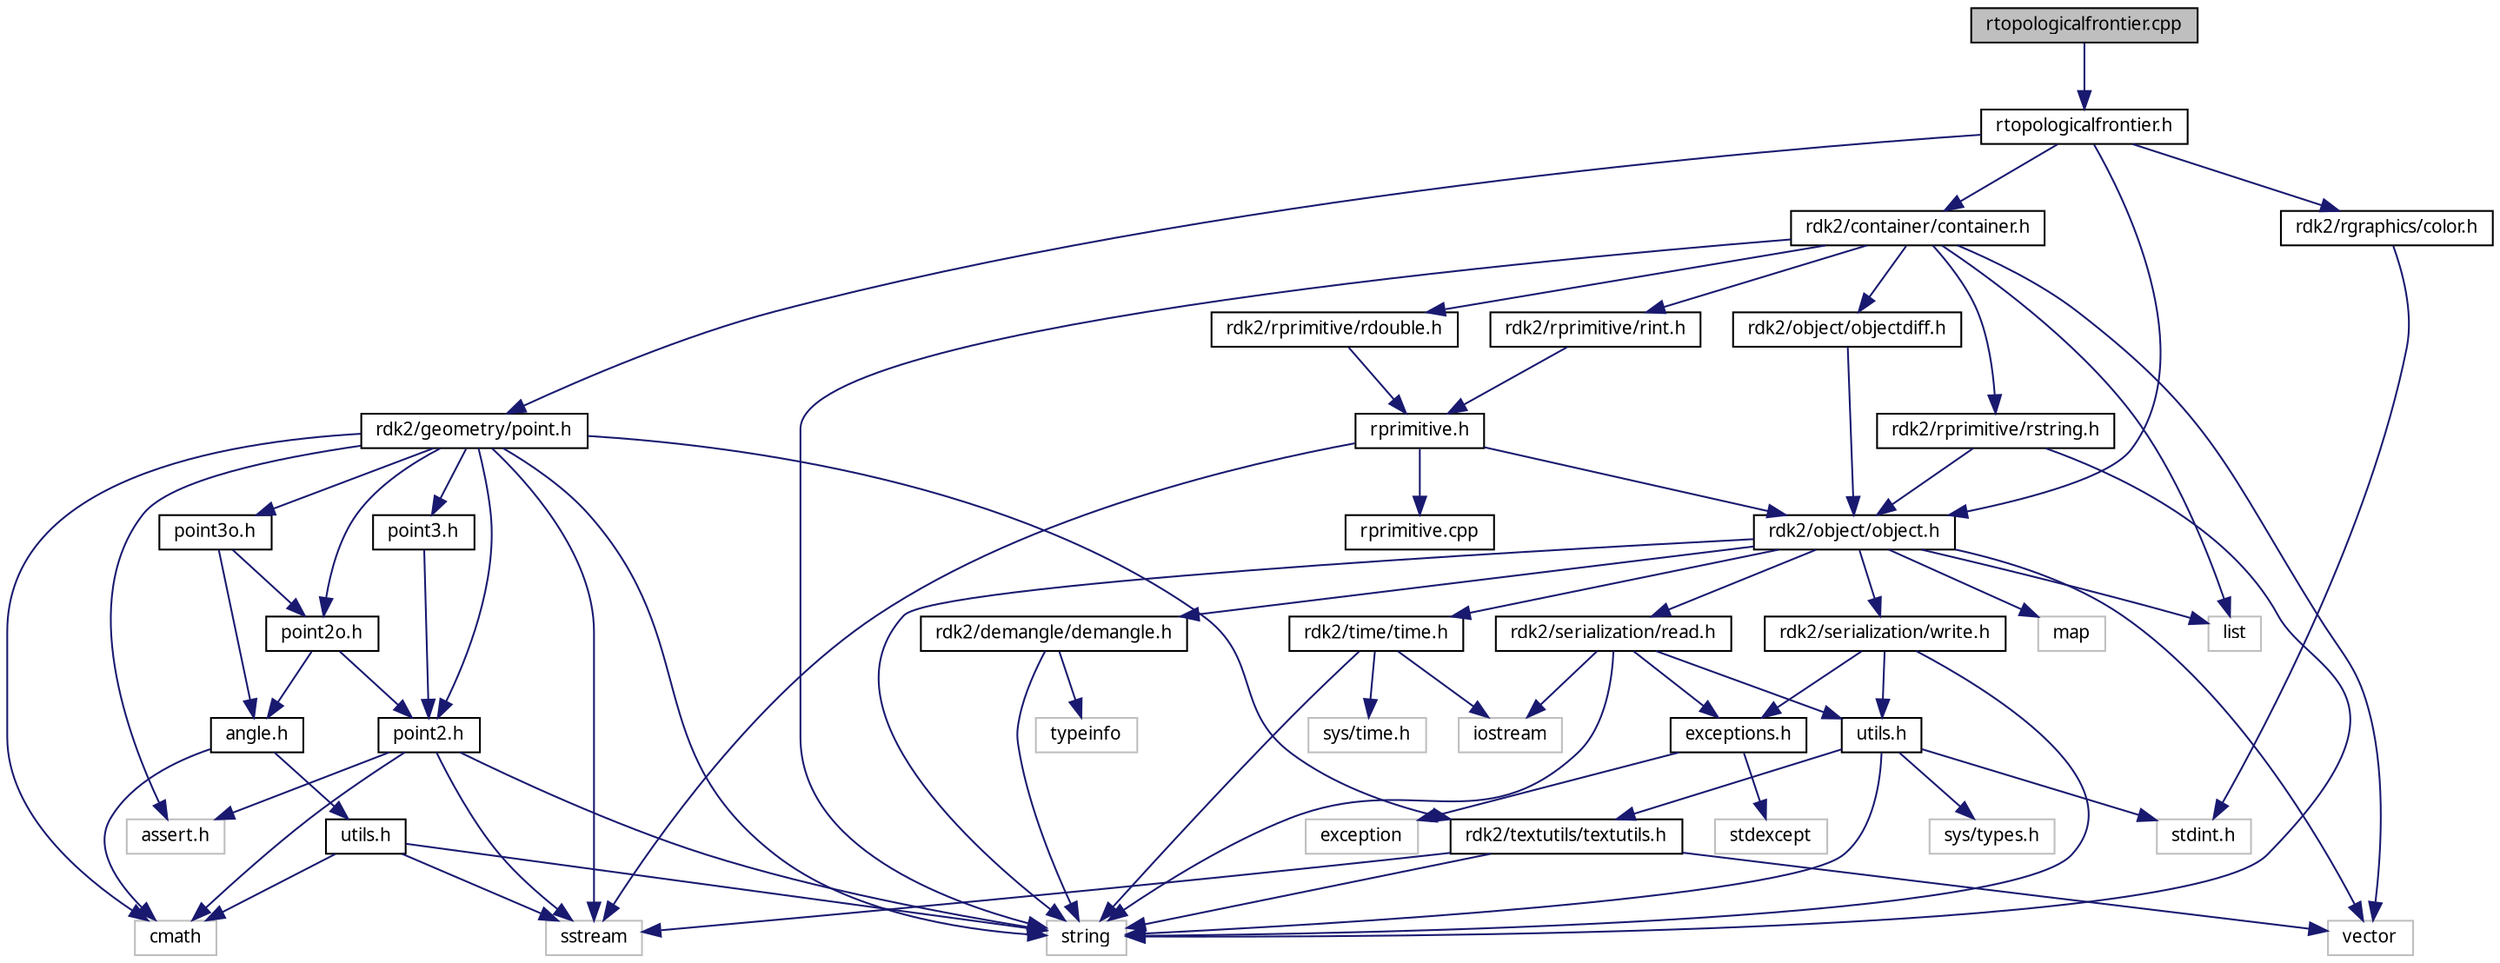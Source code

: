digraph G
{
  edge [fontname="FreeSans.ttf",fontsize=10,labelfontname="FreeSans.ttf",labelfontsize=10];
  node [fontname="FreeSans.ttf",fontsize=10,shape=record];
  Node1 [label="rtopologicalfrontier.cpp",height=0.2,width=0.4,color="black", fillcolor="grey75", style="filled" fontcolor="black"];
  Node1 -> Node2 [color="midnightblue",fontsize=10,style="solid",fontname="FreeSans.ttf"];
  Node2 [label="rtopologicalfrontier.h",height=0.2,width=0.4,color="black", fillcolor="white", style="filled",URL="$rtopologicalfrontier_8h.html"];
  Node2 -> Node3 [color="midnightblue",fontsize=10,style="solid",fontname="FreeSans.ttf"];
  Node3 [label="rdk2/object/object.h",height=0.2,width=0.4,color="black", fillcolor="white", style="filled",URL="$object_8h-source.html"];
  Node3 -> Node4 [color="midnightblue",fontsize=10,style="solid",fontname="FreeSans.ttf"];
  Node4 [label="list",height=0.2,width=0.4,color="grey75", fillcolor="white", style="filled"];
  Node3 -> Node5 [color="midnightblue",fontsize=10,style="solid",fontname="FreeSans.ttf"];
  Node5 [label="vector",height=0.2,width=0.4,color="grey75", fillcolor="white", style="filled"];
  Node3 -> Node6 [color="midnightblue",fontsize=10,style="solid",fontname="FreeSans.ttf"];
  Node6 [label="map",height=0.2,width=0.4,color="grey75", fillcolor="white", style="filled"];
  Node3 -> Node7 [color="midnightblue",fontsize=10,style="solid",fontname="FreeSans.ttf"];
  Node7 [label="string",height=0.2,width=0.4,color="grey75", fillcolor="white", style="filled"];
  Node3 -> Node8 [color="midnightblue",fontsize=10,style="solid",fontname="FreeSans.ttf"];
  Node8 [label="rdk2/demangle/demangle.h",height=0.2,width=0.4,color="black", fillcolor="white", style="filled",URL="$demangle_8h-source.html"];
  Node8 -> Node9 [color="midnightblue",fontsize=10,style="solid",fontname="FreeSans.ttf"];
  Node9 [label="typeinfo",height=0.2,width=0.4,color="grey75", fillcolor="white", style="filled"];
  Node8 -> Node7 [color="midnightblue",fontsize=10,style="solid",fontname="FreeSans.ttf"];
  Node3 -> Node10 [color="midnightblue",fontsize=10,style="solid",fontname="FreeSans.ttf"];
  Node10 [label="rdk2/serialization/read.h",height=0.2,width=0.4,color="black", fillcolor="white", style="filled",URL="$read_8h-source.html"];
  Node10 -> Node7 [color="midnightblue",fontsize=10,style="solid",fontname="FreeSans.ttf"];
  Node10 -> Node11 [color="midnightblue",fontsize=10,style="solid",fontname="FreeSans.ttf"];
  Node11 [label="iostream",height=0.2,width=0.4,color="grey75", fillcolor="white", style="filled"];
  Node10 -> Node12 [color="midnightblue",fontsize=10,style="solid",fontname="FreeSans.ttf"];
  Node12 [label="utils.h",height=0.2,width=0.4,color="black", fillcolor="white", style="filled",URL="$serialization_2utils_8h.html"];
  Node12 -> Node7 [color="midnightblue",fontsize=10,style="solid",fontname="FreeSans.ttf"];
  Node12 -> Node13 [color="midnightblue",fontsize=10,style="solid",fontname="FreeSans.ttf"];
  Node13 [label="sys/types.h",height=0.2,width=0.4,color="grey75", fillcolor="white", style="filled",tooltip="AC: sicuro sicuro di includere tutto nel namespace RDK2? Se sono dichiarazioni globali..."];
  Node12 -> Node14 [color="midnightblue",fontsize=10,style="solid",fontname="FreeSans.ttf"];
  Node14 [label="stdint.h",height=0.2,width=0.4,color="grey75", fillcolor="white", style="filled",tooltip="AC: sicuro sicuro di includere tutto nel namespace RDK2? Se sono dichiarazioni globali..."];
  Node12 -> Node15 [color="midnightblue",fontsize=10,style="solid",fontname="FreeSans.ttf"];
  Node15 [label="rdk2/textutils/textutils.h",height=0.2,width=0.4,color="black", fillcolor="white", style="filled",URL="$textutils_8h-source.html",tooltip="AC: sicuro sicuro di includere tutto nel namespace RDK2? Se sono dichiarazioni globali..."];
  Node15 -> Node5 [color="midnightblue",fontsize=10,style="solid",fontname="FreeSans.ttf"];
  Node15 -> Node7 [color="midnightblue",fontsize=10,style="solid",fontname="FreeSans.ttf"];
  Node15 -> Node16 [color="midnightblue",fontsize=10,style="solid",fontname="FreeSans.ttf"];
  Node16 [label="sstream",height=0.2,width=0.4,color="grey75", fillcolor="white", style="filled"];
  Node10 -> Node17 [color="midnightblue",fontsize=10,style="solid",fontname="FreeSans.ttf"];
  Node17 [label="exceptions.h",height=0.2,width=0.4,color="black", fillcolor="white", style="filled",URL="$serialization_2exceptions_8h-source.html"];
  Node17 -> Node18 [color="midnightblue",fontsize=10,style="solid",fontname="FreeSans.ttf"];
  Node18 [label="exception",height=0.2,width=0.4,color="grey75", fillcolor="white", style="filled"];
  Node17 -> Node19 [color="midnightblue",fontsize=10,style="solid",fontname="FreeSans.ttf"];
  Node19 [label="stdexcept",height=0.2,width=0.4,color="grey75", fillcolor="white", style="filled"];
  Node3 -> Node20 [color="midnightblue",fontsize=10,style="solid",fontname="FreeSans.ttf"];
  Node20 [label="rdk2/serialization/write.h",height=0.2,width=0.4,color="black", fillcolor="white", style="filled",URL="$write_8h-source.html"];
  Node20 -> Node7 [color="midnightblue",fontsize=10,style="solid",fontname="FreeSans.ttf"];
  Node20 -> Node12 [color="midnightblue",fontsize=10,style="solid",fontname="FreeSans.ttf"];
  Node20 -> Node17 [color="midnightblue",fontsize=10,style="solid",fontname="FreeSans.ttf"];
  Node3 -> Node21 [color="midnightblue",fontsize=10,style="solid",fontname="FreeSans.ttf"];
  Node21 [label="rdk2/time/time.h",height=0.2,width=0.4,color="black", fillcolor="white", style="filled",URL="$time_8h-source.html"];
  Node21 -> Node7 [color="midnightblue",fontsize=10,style="solid",fontname="FreeSans.ttf"];
  Node21 -> Node11 [color="midnightblue",fontsize=10,style="solid",fontname="FreeSans.ttf"];
  Node21 -> Node22 [color="midnightblue",fontsize=10,style="solid",fontname="FreeSans.ttf"];
  Node22 [label="sys/time.h",height=0.2,width=0.4,color="grey75", fillcolor="white", style="filled"];
  Node2 -> Node23 [color="midnightblue",fontsize=10,style="solid",fontname="FreeSans.ttf"];
  Node23 [label="rdk2/geometry/point.h",height=0.2,width=0.4,color="black", fillcolor="white", style="filled",URL="$point_8h-source.html"];
  Node23 -> Node7 [color="midnightblue",fontsize=10,style="solid",fontname="FreeSans.ttf"];
  Node23 -> Node16 [color="midnightblue",fontsize=10,style="solid",fontname="FreeSans.ttf"];
  Node23 -> Node24 [color="midnightblue",fontsize=10,style="solid",fontname="FreeSans.ttf"];
  Node24 [label="assert.h",height=0.2,width=0.4,color="grey75", fillcolor="white", style="filled"];
  Node23 -> Node25 [color="midnightblue",fontsize=10,style="solid",fontname="FreeSans.ttf"];
  Node25 [label="cmath",height=0.2,width=0.4,color="grey75", fillcolor="white", style="filled"];
  Node23 -> Node15 [color="midnightblue",fontsize=10,style="solid",fontname="FreeSans.ttf"];
  Node23 -> Node26 [color="midnightblue",fontsize=10,style="solid",fontname="FreeSans.ttf"];
  Node26 [label="point2.h",height=0.2,width=0.4,color="black", fillcolor="white", style="filled",URL="$point2_8h-source.html"];
  Node26 -> Node7 [color="midnightblue",fontsize=10,style="solid",fontname="FreeSans.ttf"];
  Node26 -> Node16 [color="midnightblue",fontsize=10,style="solid",fontname="FreeSans.ttf"];
  Node26 -> Node24 [color="midnightblue",fontsize=10,style="solid",fontname="FreeSans.ttf"];
  Node26 -> Node25 [color="midnightblue",fontsize=10,style="solid",fontname="FreeSans.ttf"];
  Node23 -> Node27 [color="midnightblue",fontsize=10,style="solid",fontname="FreeSans.ttf"];
  Node27 [label="point2o.h",height=0.2,width=0.4,color="black", fillcolor="white", style="filled",URL="$point2o_8h-source.html"];
  Node27 -> Node26 [color="midnightblue",fontsize=10,style="solid",fontname="FreeSans.ttf"];
  Node27 -> Node28 [color="midnightblue",fontsize=10,style="solid",fontname="FreeSans.ttf"];
  Node28 [label="angle.h",height=0.2,width=0.4,color="black", fillcolor="white", style="filled",URL="$angle_8h-source.html"];
  Node28 -> Node25 [color="midnightblue",fontsize=10,style="solid",fontname="FreeSans.ttf"];
  Node28 -> Node29 [color="midnightblue",fontsize=10,style="solid",fontname="FreeSans.ttf"];
  Node29 [label="utils.h",height=0.2,width=0.4,color="black", fillcolor="white", style="filled",URL="$geometry_2utils_8h-source.html"];
  Node29 -> Node16 [color="midnightblue",fontsize=10,style="solid",fontname="FreeSans.ttf"];
  Node29 -> Node7 [color="midnightblue",fontsize=10,style="solid",fontname="FreeSans.ttf"];
  Node29 -> Node25 [color="midnightblue",fontsize=10,style="solid",fontname="FreeSans.ttf"];
  Node23 -> Node30 [color="midnightblue",fontsize=10,style="solid",fontname="FreeSans.ttf"];
  Node30 [label="point3.h",height=0.2,width=0.4,color="black", fillcolor="white", style="filled",URL="$point3_8h-source.html"];
  Node30 -> Node26 [color="midnightblue",fontsize=10,style="solid",fontname="FreeSans.ttf"];
  Node23 -> Node31 [color="midnightblue",fontsize=10,style="solid",fontname="FreeSans.ttf"];
  Node31 [label="point3o.h",height=0.2,width=0.4,color="black", fillcolor="white", style="filled",URL="$point3o_8h-source.html"];
  Node31 -> Node27 [color="midnightblue",fontsize=10,style="solid",fontname="FreeSans.ttf"];
  Node31 -> Node28 [color="midnightblue",fontsize=10,style="solid",fontname="FreeSans.ttf"];
  Node2 -> Node32 [color="midnightblue",fontsize=10,style="solid",fontname="FreeSans.ttf"];
  Node32 [label="rdk2/container/container.h",height=0.2,width=0.4,color="black", fillcolor="white", style="filled",URL="$container_8h-source.html"];
  Node32 -> Node5 [color="midnightblue",fontsize=10,style="solid",fontname="FreeSans.ttf"];
  Node32 -> Node4 [color="midnightblue",fontsize=10,style="solid",fontname="FreeSans.ttf"];
  Node32 -> Node7 [color="midnightblue",fontsize=10,style="solid",fontname="FreeSans.ttf"];
  Node32 -> Node33 [color="midnightblue",fontsize=10,style="solid",fontname="FreeSans.ttf"];
  Node33 [label="rdk2/rprimitive/rint.h",height=0.2,width=0.4,color="black", fillcolor="white", style="filled",URL="$rint_8h-source.html"];
  Node33 -> Node34 [color="midnightblue",fontsize=10,style="solid",fontname="FreeSans.ttf"];
  Node34 [label="rprimitive.h",height=0.2,width=0.4,color="black", fillcolor="white", style="filled",URL="$rprimitive_8h-source.html"];
  Node34 -> Node16 [color="midnightblue",fontsize=10,style="solid",fontname="FreeSans.ttf"];
  Node34 -> Node3 [color="midnightblue",fontsize=10,style="solid",fontname="FreeSans.ttf"];
  Node34 -> Node35 [color="midnightblue",fontsize=10,style="solid",fontname="FreeSans.ttf"];
  Node35 [label="rprimitive.cpp",height=0.2,width=0.4,color="black", fillcolor="white", style="filled",URL="$rprimitive_8cpp-source.html"];
  Node32 -> Node36 [color="midnightblue",fontsize=10,style="solid",fontname="FreeSans.ttf"];
  Node36 [label="rdk2/rprimitive/rdouble.h",height=0.2,width=0.4,color="black", fillcolor="white", style="filled",URL="$rdouble_8h-source.html"];
  Node36 -> Node34 [color="midnightblue",fontsize=10,style="solid",fontname="FreeSans.ttf"];
  Node32 -> Node37 [color="midnightblue",fontsize=10,style="solid",fontname="FreeSans.ttf"];
  Node37 [label="rdk2/rprimitive/rstring.h",height=0.2,width=0.4,color="black", fillcolor="white", style="filled",URL="$rstring_8h-source.html"];
  Node37 -> Node3 [color="midnightblue",fontsize=10,style="solid",fontname="FreeSans.ttf"];
  Node37 -> Node7 [color="midnightblue",fontsize=10,style="solid",fontname="FreeSans.ttf"];
  Node32 -> Node38 [color="midnightblue",fontsize=10,style="solid",fontname="FreeSans.ttf"];
  Node38 [label="rdk2/object/objectdiff.h",height=0.2,width=0.4,color="black", fillcolor="white", style="filled",URL="$objectdiff_8h-source.html"];
  Node38 -> Node3 [color="midnightblue",fontsize=10,style="solid",fontname="FreeSans.ttf"];
  Node2 -> Node39 [color="midnightblue",fontsize=10,style="solid",fontname="FreeSans.ttf"];
  Node39 [label="rdk2/rgraphics/color.h",height=0.2,width=0.4,color="black", fillcolor="white", style="filled",URL="$color_8h-source.html"];
  Node39 -> Node14 [color="midnightblue",fontsize=10,style="solid",fontname="FreeSans.ttf"];
}
